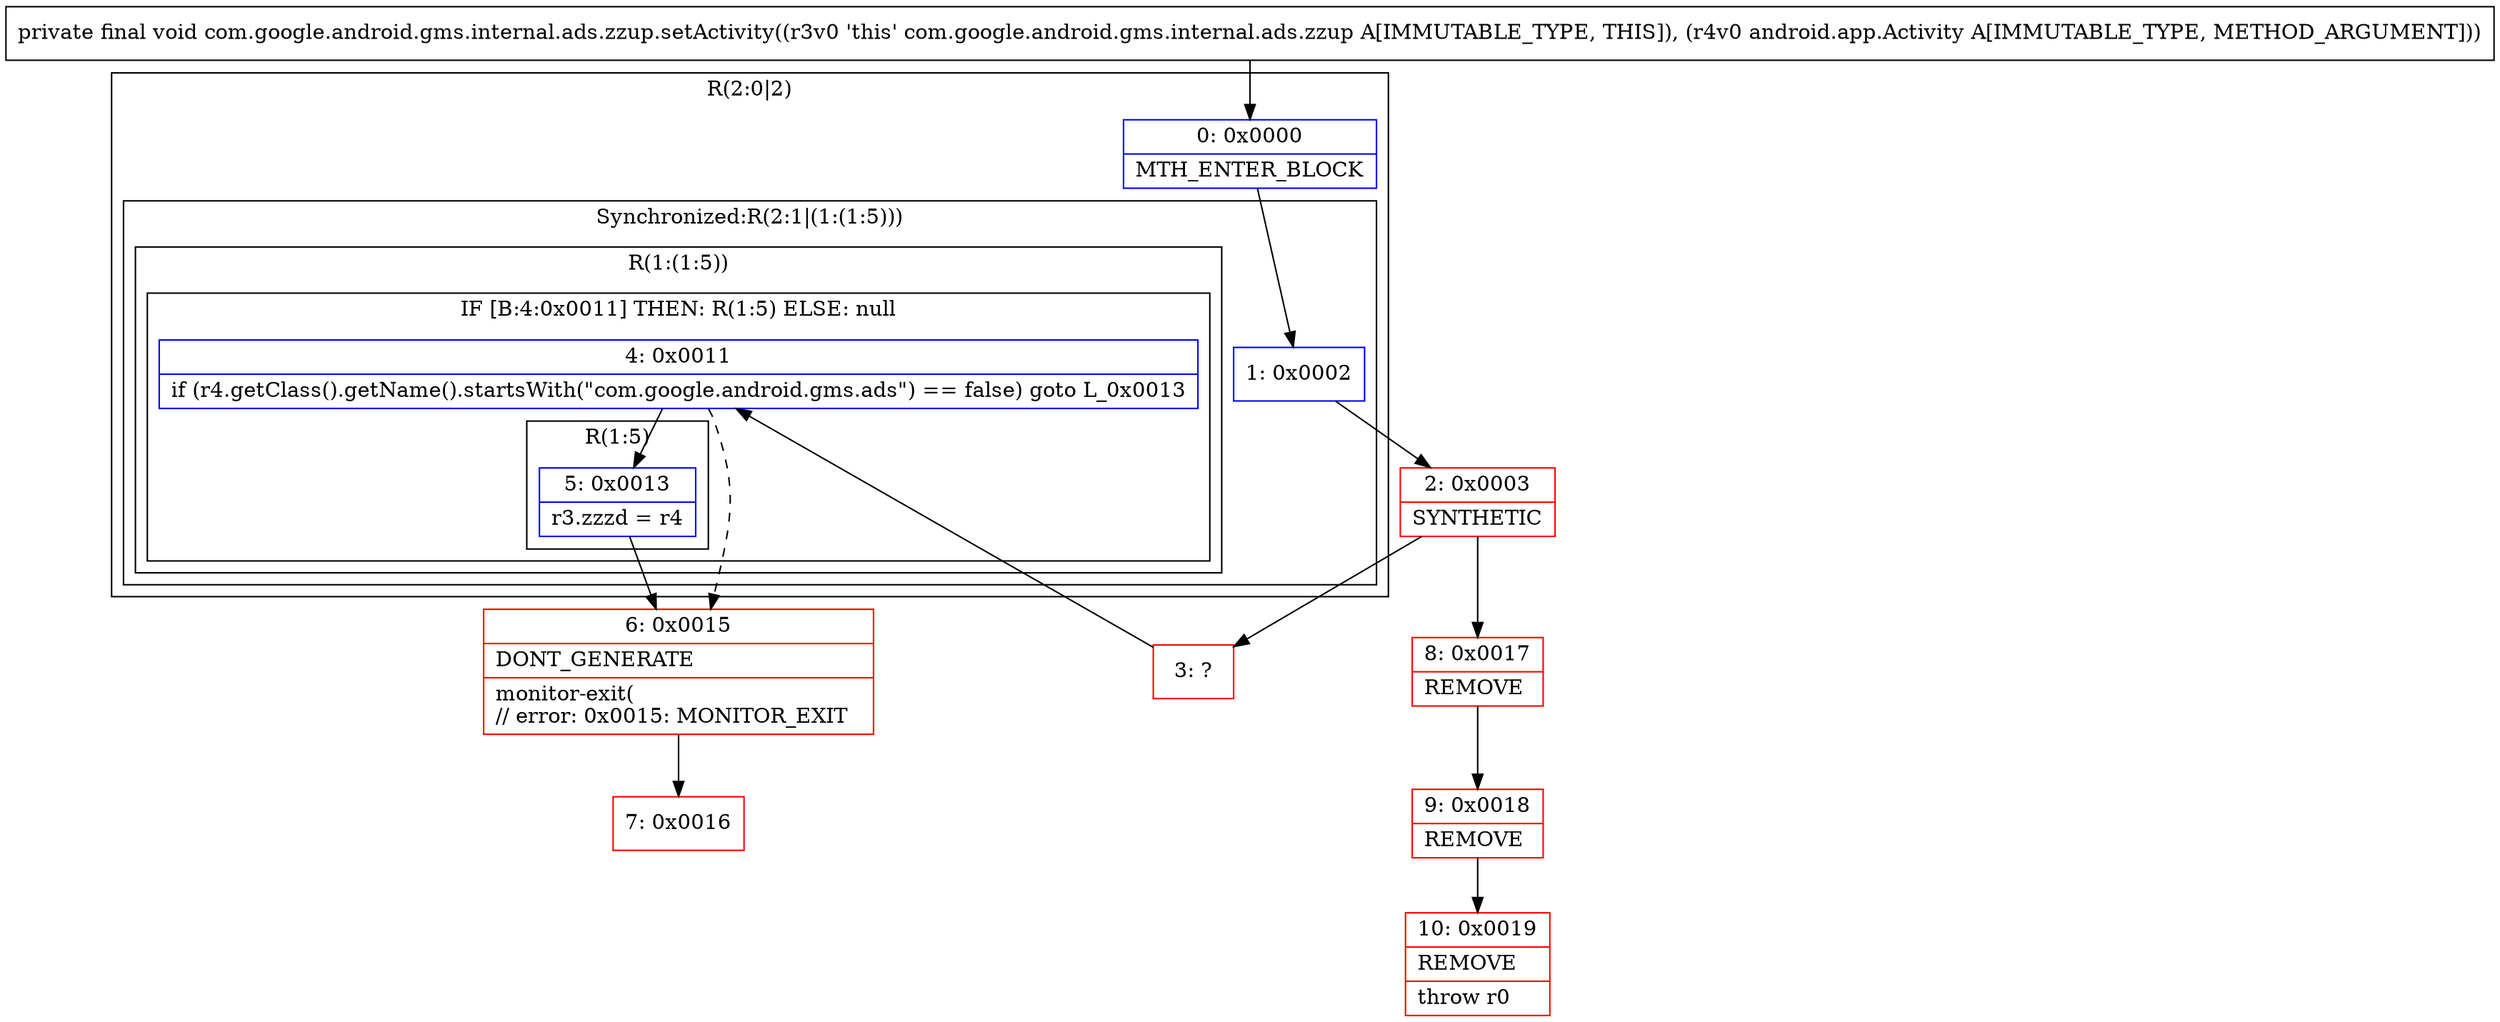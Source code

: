 digraph "CFG forcom.google.android.gms.internal.ads.zzup.setActivity(Landroid\/app\/Activity;)V" {
subgraph cluster_Region_2027459212 {
label = "R(2:0|2)";
node [shape=record,color=blue];
Node_0 [shape=record,label="{0\:\ 0x0000|MTH_ENTER_BLOCK\l}"];
subgraph cluster_SynchronizedRegion_489753362 {
label = "Synchronized:R(2:1|(1:(1:5)))";
node [shape=record,color=blue];
Node_1 [shape=record,label="{1\:\ 0x0002}"];
subgraph cluster_Region_986358192 {
label = "R(1:(1:5))";
node [shape=record,color=blue];
subgraph cluster_IfRegion_1589815208 {
label = "IF [B:4:0x0011] THEN: R(1:5) ELSE: null";
node [shape=record,color=blue];
Node_4 [shape=record,label="{4\:\ 0x0011|if (r4.getClass().getName().startsWith(\"com.google.android.gms.ads\") == false) goto L_0x0013\l}"];
subgraph cluster_Region_1647444494 {
label = "R(1:5)";
node [shape=record,color=blue];
Node_5 [shape=record,label="{5\:\ 0x0013|r3.zzzd = r4\l}"];
}
}
}
}
}
Node_2 [shape=record,color=red,label="{2\:\ 0x0003|SYNTHETIC\l}"];
Node_3 [shape=record,color=red,label="{3\:\ ?}"];
Node_6 [shape=record,color=red,label="{6\:\ 0x0015|DONT_GENERATE\l|monitor\-exit(\l\/\/ error: 0x0015: MONITOR_EXIT  \l}"];
Node_7 [shape=record,color=red,label="{7\:\ 0x0016}"];
Node_8 [shape=record,color=red,label="{8\:\ 0x0017|REMOVE\l}"];
Node_9 [shape=record,color=red,label="{9\:\ 0x0018|REMOVE\l}"];
Node_10 [shape=record,color=red,label="{10\:\ 0x0019|REMOVE\l|throw r0\l}"];
MethodNode[shape=record,label="{private final void com.google.android.gms.internal.ads.zzup.setActivity((r3v0 'this' com.google.android.gms.internal.ads.zzup A[IMMUTABLE_TYPE, THIS]), (r4v0 android.app.Activity A[IMMUTABLE_TYPE, METHOD_ARGUMENT])) }"];
MethodNode -> Node_0;
Node_0 -> Node_1;
Node_1 -> Node_2;
Node_4 -> Node_5;
Node_4 -> Node_6[style=dashed];
Node_5 -> Node_6;
Node_2 -> Node_3;
Node_2 -> Node_8;
Node_3 -> Node_4;
Node_6 -> Node_7;
Node_8 -> Node_9;
Node_9 -> Node_10;
}

